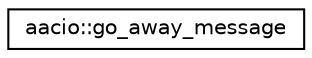 digraph "Graphical Class Hierarchy"
{
  edge [fontname="Helvetica",fontsize="10",labelfontname="Helvetica",labelfontsize="10"];
  node [fontname="Helvetica",fontsize="10",shape=record];
  rankdir="LR";
  Node0 [label="aacio::go_away_message",height=0.2,width=0.4,color="black", fillcolor="white", style="filled",URL="$structaacio_1_1go__away__message.html"];
}
